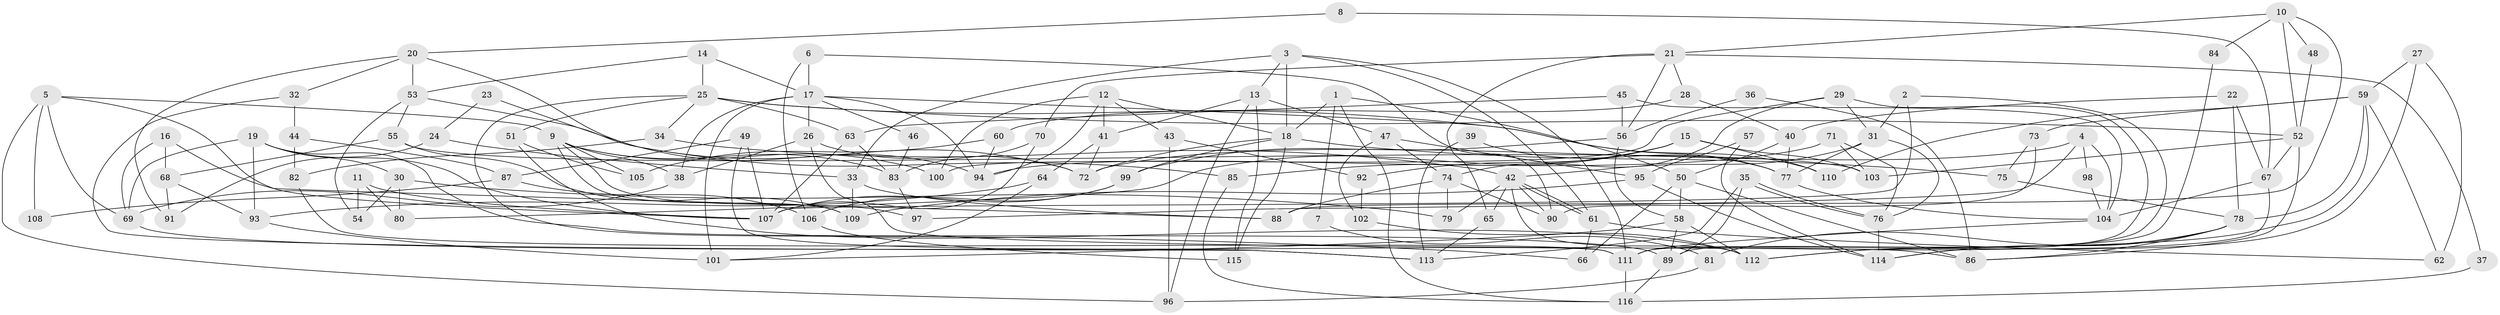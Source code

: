 // coarse degree distribution, {6: 0.057971014492753624, 5: 0.37681159420289856, 3: 0.2318840579710145, 2: 0.057971014492753624, 11: 0.014492753623188406, 4: 0.15942028985507245, 9: 0.057971014492753624, 10: 0.014492753623188406, 7: 0.014492753623188406, 8: 0.014492753623188406}
// Generated by graph-tools (version 1.1) at 2025/54/03/04/25 21:54:51]
// undirected, 116 vertices, 232 edges
graph export_dot {
graph [start="1"]
  node [color=gray90,style=filled];
  1;
  2;
  3;
  4;
  5;
  6;
  7;
  8;
  9;
  10;
  11;
  12;
  13;
  14;
  15;
  16;
  17;
  18;
  19;
  20;
  21;
  22;
  23;
  24;
  25;
  26;
  27;
  28;
  29;
  30;
  31;
  32;
  33;
  34;
  35;
  36;
  37;
  38;
  39;
  40;
  41;
  42;
  43;
  44;
  45;
  46;
  47;
  48;
  49;
  50;
  51;
  52;
  53;
  54;
  55;
  56;
  57;
  58;
  59;
  60;
  61;
  62;
  63;
  64;
  65;
  66;
  67;
  68;
  69;
  70;
  71;
  72;
  73;
  74;
  75;
  76;
  77;
  78;
  79;
  80;
  81;
  82;
  83;
  84;
  85;
  86;
  87;
  88;
  89;
  90;
  91;
  92;
  93;
  94;
  95;
  96;
  97;
  98;
  99;
  100;
  101;
  102;
  103;
  104;
  105;
  106;
  107;
  108;
  109;
  110;
  111;
  112;
  113;
  114;
  115;
  116;
  1 -- 116;
  1 -- 18;
  1 -- 7;
  1 -- 50;
  2 -- 111;
  2 -- 31;
  2 -- 107;
  3 -- 61;
  3 -- 13;
  3 -- 18;
  3 -- 33;
  3 -- 111;
  4 -- 104;
  4 -- 72;
  4 -- 97;
  4 -- 98;
  5 -- 107;
  5 -- 9;
  5 -- 69;
  5 -- 96;
  5 -- 108;
  6 -- 17;
  6 -- 90;
  6 -- 106;
  7 -- 81;
  8 -- 67;
  8 -- 20;
  9 -- 83;
  9 -- 38;
  9 -- 97;
  9 -- 100;
  9 -- 105;
  9 -- 109;
  10 -- 52;
  10 -- 88;
  10 -- 21;
  10 -- 48;
  10 -- 84;
  11 -- 80;
  11 -- 107;
  11 -- 54;
  12 -- 100;
  12 -- 41;
  12 -- 18;
  12 -- 43;
  12 -- 94;
  13 -- 47;
  13 -- 115;
  13 -- 41;
  13 -- 96;
  14 -- 17;
  14 -- 25;
  14 -- 53;
  15 -- 110;
  15 -- 103;
  15 -- 80;
  15 -- 85;
  15 -- 92;
  16 -- 69;
  16 -- 88;
  16 -- 68;
  17 -- 26;
  17 -- 38;
  17 -- 46;
  17 -- 77;
  17 -- 94;
  17 -- 101;
  18 -- 72;
  18 -- 75;
  18 -- 99;
  18 -- 115;
  19 -- 107;
  19 -- 30;
  19 -- 69;
  19 -- 89;
  19 -- 93;
  20 -- 94;
  20 -- 32;
  20 -- 53;
  20 -- 91;
  21 -- 65;
  21 -- 28;
  21 -- 37;
  21 -- 56;
  21 -- 70;
  22 -- 78;
  22 -- 40;
  22 -- 67;
  23 -- 24;
  23 -- 72;
  24 -- 33;
  24 -- 91;
  25 -- 63;
  25 -- 52;
  25 -- 34;
  25 -- 51;
  25 -- 66;
  25 -- 110;
  26 -- 72;
  26 -- 86;
  26 -- 38;
  27 -- 62;
  27 -- 112;
  27 -- 59;
  28 -- 60;
  28 -- 40;
  29 -- 111;
  29 -- 74;
  29 -- 31;
  29 -- 100;
  30 -- 79;
  30 -- 54;
  30 -- 80;
  31 -- 77;
  31 -- 42;
  31 -- 76;
  32 -- 113;
  32 -- 44;
  33 -- 109;
  33 -- 88;
  34 -- 42;
  34 -- 82;
  35 -- 89;
  35 -- 76;
  35 -- 76;
  35 -- 113;
  36 -- 56;
  36 -- 86;
  37 -- 116;
  38 -- 69;
  39 -- 77;
  39 -- 113;
  40 -- 50;
  40 -- 77;
  41 -- 64;
  41 -- 72;
  42 -- 61;
  42 -- 61;
  42 -- 65;
  42 -- 79;
  42 -- 90;
  42 -- 112;
  43 -- 96;
  43 -- 92;
  44 -- 87;
  44 -- 82;
  45 -- 56;
  45 -- 104;
  45 -- 63;
  46 -- 83;
  47 -- 102;
  47 -- 95;
  47 -- 74;
  48 -- 52;
  49 -- 111;
  49 -- 107;
  49 -- 87;
  50 -- 86;
  50 -- 58;
  50 -- 66;
  51 -- 112;
  51 -- 105;
  52 -- 103;
  52 -- 67;
  52 -- 86;
  53 -- 54;
  53 -- 55;
  53 -- 85;
  55 -- 68;
  55 -- 103;
  55 -- 109;
  56 -- 99;
  56 -- 58;
  57 -- 95;
  57 -- 114;
  58 -- 89;
  58 -- 101;
  58 -- 112;
  59 -- 112;
  59 -- 62;
  59 -- 73;
  59 -- 78;
  59 -- 110;
  60 -- 105;
  60 -- 94;
  61 -- 66;
  61 -- 62;
  63 -- 107;
  63 -- 83;
  64 -- 93;
  64 -- 101;
  65 -- 113;
  67 -- 104;
  67 -- 114;
  68 -- 93;
  68 -- 91;
  69 -- 113;
  70 -- 83;
  70 -- 107;
  71 -- 76;
  71 -- 94;
  71 -- 103;
  73 -- 75;
  73 -- 90;
  74 -- 90;
  74 -- 79;
  74 -- 88;
  75 -- 78;
  76 -- 114;
  77 -- 104;
  78 -- 114;
  78 -- 81;
  78 -- 86;
  81 -- 96;
  82 -- 111;
  83 -- 97;
  84 -- 89;
  85 -- 116;
  87 -- 106;
  87 -- 108;
  89 -- 116;
  92 -- 102;
  93 -- 101;
  95 -- 114;
  95 -- 109;
  98 -- 104;
  99 -- 107;
  99 -- 106;
  102 -- 112;
  104 -- 111;
  106 -- 115;
  111 -- 116;
}
